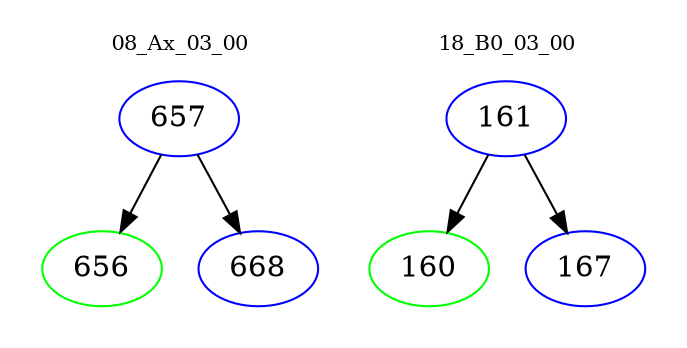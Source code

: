 digraph{
subgraph cluster_0 {
color = white
label = "08_Ax_03_00";
fontsize=10;
T0_657 [label="657", color="blue"]
T0_657 -> T0_656 [color="black"]
T0_656 [label="656", color="green"]
T0_657 -> T0_668 [color="black"]
T0_668 [label="668", color="blue"]
}
subgraph cluster_1 {
color = white
label = "18_B0_03_00";
fontsize=10;
T1_161 [label="161", color="blue"]
T1_161 -> T1_160 [color="black"]
T1_160 [label="160", color="green"]
T1_161 -> T1_167 [color="black"]
T1_167 [label="167", color="blue"]
}
}
